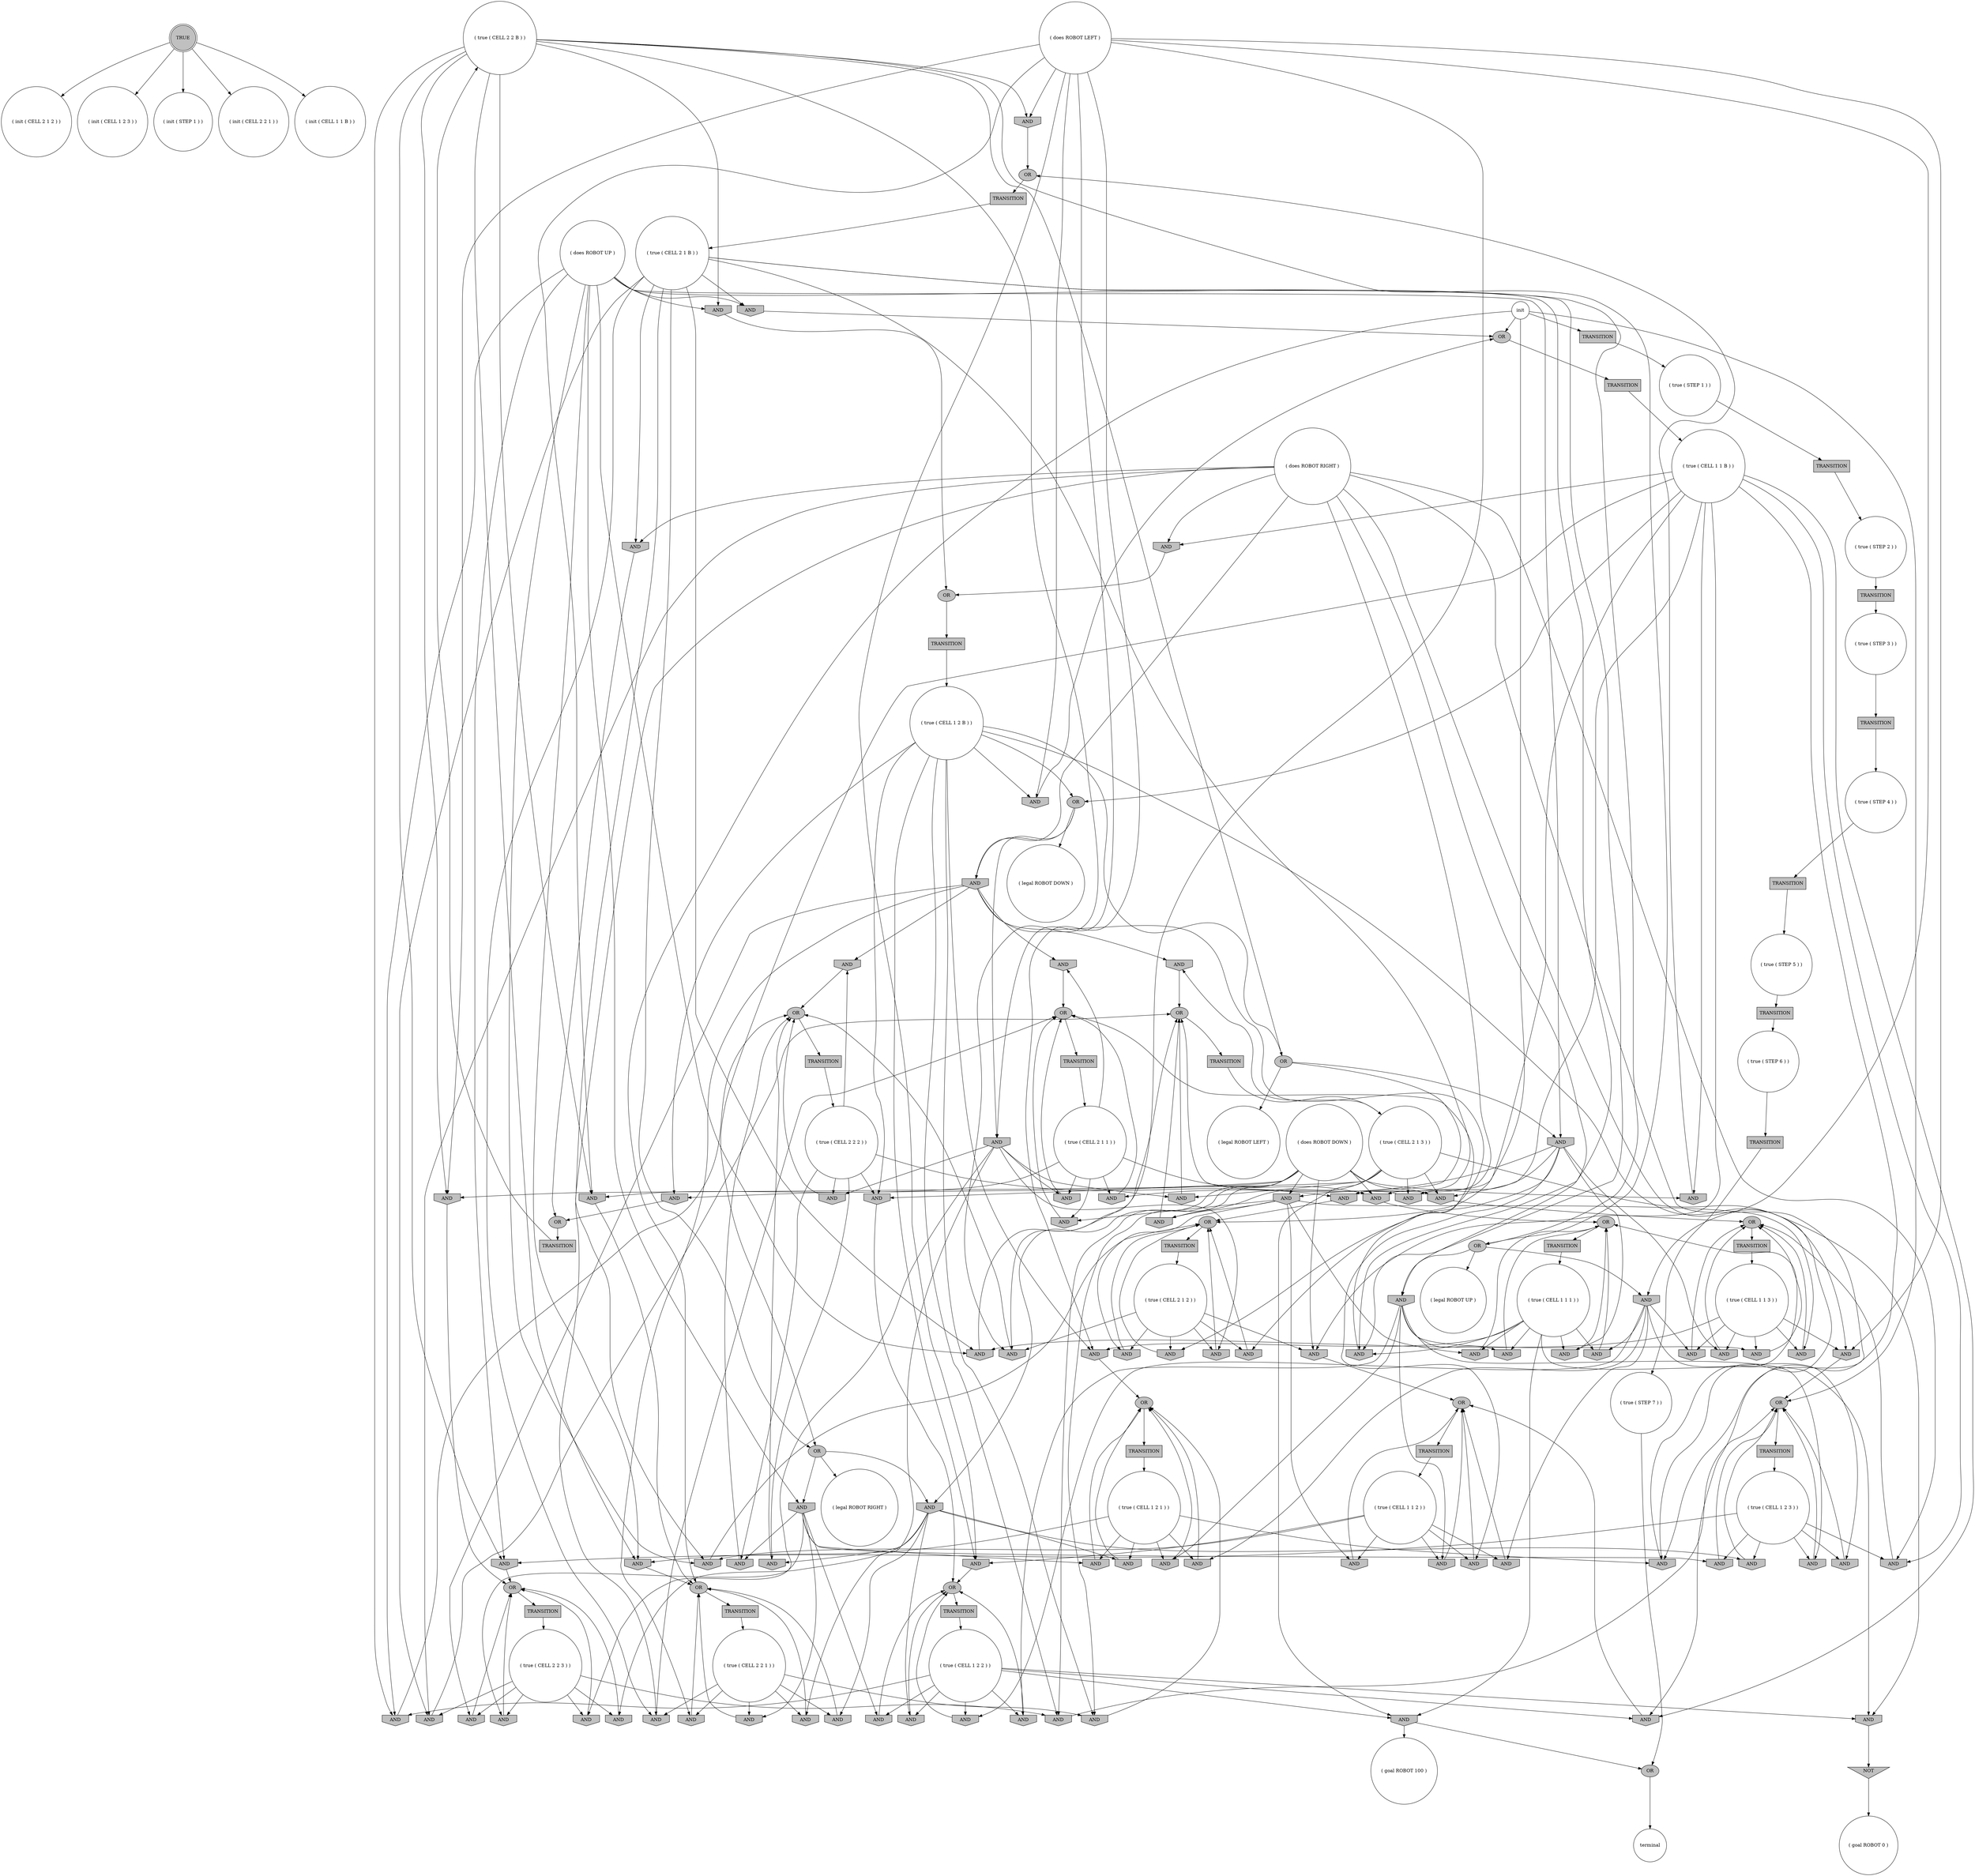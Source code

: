 digraph propNet
{
	"@7c44c1ad"[shape=circle, style= filled, fillcolor=white, label="( init ( CELL 2 1 2 ) )"]; 
	"@1c39e03b"[shape=ellipse, style= filled, fillcolor=grey, label="OR"]; "@1c39e03b"->"@19daf980"; "@1c39e03b"->"@58a7075b"; "@1c39e03b"->"@59bf8ce0"; 
	"@74faba27"[shape=circle, style= filled, fillcolor=white, label="( legal ROBOT UP )"]; 
	"@21b4406c"[shape=invhouse, style= filled, fillcolor=grey, label="AND"]; "@21b4406c"->"@4f7e9482"; 
	"@44fdd771"[shape=circle, style= filled, fillcolor=white, label="( does ROBOT RIGHT )"]; "@44fdd771"->"@27509e78"; "@44fdd771"->"@56343983"; "@44fdd771"->"@166c2b98"; "@44fdd771"->"@366a1b79"; "@44fdd771"->"@526b9ccc"; "@44fdd771"->"@58a7075b"; "@44fdd771"->"@324c860f"; "@44fdd771"->"@11b886b7"; "@44fdd771"->"@2885432f"; "@44fdd771"->"@4b0aa085"; 
	"@758de09"[shape=circle, style= filled, fillcolor=white, label="( true ( CELL 1 1 2 ) )"]; "@758de09"->"@6dce5d71"; "@758de09"->"@5b56e233"; "@758de09"->"@7f2b74e9"; "@758de09"->"@2b0c6560"; "@758de09"->"@7371c310"; "@758de09"->"@344865c9"; 
	"@52f78f57"[shape=invhouse, style= filled, fillcolor=grey, label="AND"]; "@52f78f57"->"@d11356e"; 
	"@4c1a5bae"[shape=invhouse, style= filled, fillcolor=grey, label="AND"]; "@4c1a5bae"->"@d11356e"; 
	"@7ca315d2"[shape=invhouse, style= filled, fillcolor=grey, label="AND"]; "@7ca315d2"->"@55173ad3"; 
	"@38e89c2c"[shape=invhouse, style= filled, fillcolor=grey, label="AND"]; "@38e89c2c"->"@3b71e462"; 
	"@19aff756"[shape=invhouse, style= filled, fillcolor=grey, label="AND"]; "@19aff756"->"@4c1ebbf"; 
	"@4699218d"[shape=invhouse, style= filled, fillcolor=grey, label="AND"]; "@4699218d"->"@6905a341"; 
	"@7848d29a"[shape=ellipse, style= filled, fillcolor=grey, label="OR"]; "@7848d29a"->"@3dd414d5"; "@7848d29a"->"@74faba27"; "@7848d29a"->"@324c860f"; 
	"@1b6ecc30"[shape=circle, style= filled, fillcolor=white, label="( goal ROBOT 100 )"]; 
	"@f9bca3f"[shape=box, style= filled, fillcolor=grey, label="TRANSITION"]; "@f9bca3f"->"@89c9ec7"; 
	"@8f7a71b"[shape=box, style= filled, fillcolor=grey, label="TRANSITION"]; "@8f7a71b"->"@487793db"; 
	"@6dce5d71"[shape=invhouse, style= filled, fillcolor=grey, label="AND"]; "@6dce5d71"->"@3248fc6b"; 
	"@71307e5f"[shape=invhouse, style= filled, fillcolor=grey, label="AND"]; "@71307e5f"->"@55173ad3"; 
	"@27509e78"[shape=invhouse, style= filled, fillcolor=grey, label="AND"]; "@27509e78"->"@121a412b"; 
	"@5e0cad73"[shape=invhouse, style= filled, fillcolor=grey, label="AND"]; "@5e0cad73"->"@2861e0c4"; 
	"@28bdcdc2"[shape=box, style= filled, fillcolor=grey, label="TRANSITION"]; "@28bdcdc2"->"@634bd4eb"; 
	"@7ee53f21"[shape=invhouse, style= filled, fillcolor=grey, label="AND"]; "@7ee53f21"->"@6905a341"; 
	"@3afbe236"[shape=box, style= filled, fillcolor=grey, label="TRANSITION"]; "@3afbe236"->"@3665fc0e"; 
	"@1c9e50cd"[shape=doublecircle, style= filled, fillcolor=grey, label="TRUE"]; "@1c9e50cd"->"@6078498"; "@1c9e50cd"->"@7c44c1ad"; "@1c9e50cd"->"@1d3e3a05"; "@1c9e50cd"->"@38f94b03"; "@1c9e50cd"->"@57921a3f"; 
	"@2c824b9a"[shape=invhouse, style= filled, fillcolor=grey, label="AND"]; "@2c824b9a"->"@d11356e"; 
	"@51196da"[shape=invhouse, style= filled, fillcolor=grey, label="AND"]; "@51196da"->"@6905a341"; 
	"@44483faa"[shape=invhouse, style= filled, fillcolor=grey, label="AND"]; "@44483faa"->"@4f7e9482"; 
	"@166c2b98"[shape=invhouse, style= filled, fillcolor=grey, label="AND"]; "@166c2b98"->"@2861e0c4"; 
	"@15a27b54"[shape=box, style= filled, fillcolor=grey, label="TRANSITION"]; "@15a27b54"->"@3d104456"; 
	"@344865c9"[shape=invhouse, style= filled, fillcolor=grey, label="AND"]; "@344865c9"->"@2c1833d5"; 
	"@2bea9c24"[shape=invhouse, style= filled, fillcolor=grey, label="AND"]; "@2bea9c24"->"@6905a341"; 
	"@a90eb7d"[shape=circle, style= filled, fillcolor=white, label="( true ( CELL 2 1 B ) )"]; "@a90eb7d"->"@6dce5d71"; "@a90eb7d"->"@3d59bb64"; "@a90eb7d"->"@76b74c94"; "@a90eb7d"->"@42479576"; "@a90eb7d"->"@44483faa"; "@a90eb7d"->"@27509e78"; "@a90eb7d"->"@166c2b98"; "@a90eb7d"->"@7848d29a"; "@a90eb7d"->"@11b886b7"; "@a90eb7d"->"@4b0aa085"; 
	"@dc45b95"[shape=invhouse, style= filled, fillcolor=grey, label="AND"]; "@dc45b95"->"@234e13e7"; 
	"@10e88aac"[shape=invhouse, style= filled, fillcolor=grey, label="AND"]; "@10e88aac"->"@55173ad3"; 
	"@198cc898"[shape=invhouse, style= filled, fillcolor=grey, label="AND"]; "@198cc898"->"@3b71e462"; 
	"@4c64f1a9"[shape=invhouse, style= filled, fillcolor=grey, label="AND"]; "@4c64f1a9"->"@55173ad3"; 
	"@6ec0657a"[shape=box, style= filled, fillcolor=grey, label="TRANSITION"]; "@6ec0657a"->"@5d0a1b24"; 
	"@32217c29"[shape=invhouse, style= filled, fillcolor=grey, label="AND"]; "@32217c29"->"@3efa3e05"; 
	"@3989224"[shape=box, style= filled, fillcolor=grey, label="TRANSITION"]; "@3989224"->"@60806ff1"; 
	"@1e31824a"[shape=circle, style= filled, fillcolor=white, label="( true ( CELL 2 1 1 ) )"]; "@1e31824a"->"@2c824b9a"; "@1e31824a"->"@47b6a606"; "@1e31824a"->"@51196da"; "@1e31824a"->"@30000e9a"; "@1e31824a"->"@5e0cad73"; "@1e31824a"->"@190728ba"; 
	"@17f52776"[shape=ellipse, style= filled, fillcolor=grey, label="OR"]; "@17f52776"->"@d49171"; 
	"@9aed039"[shape=circle, style= filled, fillcolor=white, label="( true ( CELL 1 1 B ) )"]; "@9aed039"->"@76b74c94"; "@9aed039"->"@2c824b9a"; "@9aed039"->"@1c39e03b"; "@9aed039"->"@56343983"; "@9aed039"->"@53b9cb54"; "@9aed039"->"@366a1b79"; "@9aed039"->"@526b9ccc"; "@9aed039"->"@5272bd7c"; "@9aed039"->"@2885432f"; "@9aed039"->"@55379dff"; 
	"@19466564"[shape=box, style= filled, fillcolor=grey, label="TRANSITION"]; "@19466564"->"@a90eb7d"; 
	"@2c1833d5"[shape=ellipse, style= filled, fillcolor=grey, label="OR"]; "@2c1833d5"->"@5caa9532"; 
	"@4b1bf9de"[shape=invhouse, style= filled, fillcolor=grey, label="AND"]; "@4b1bf9de"->"@55173ad3"; 
	"@e68fb00"[shape=invhouse, style= filled, fillcolor=grey, label="AND"]; "@e68fb00"->"@3248fc6b"; 
	"@4c1479ba"[shape=circle, style= filled, fillcolor=white, label="( true ( STEP 1 ) )"]; "@4c1479ba"->"@f9bca3f"; 
	"@4db20b84"[shape=invhouse, style= filled, fillcolor=grey, label="AND"]; "@4db20b84"->"@4c1ebbf"; 
	"@34cf1067"[shape=invhouse, style= filled, fillcolor=grey, label="AND"]; "@34cf1067"->"@1bb1883f"; 
	"@29ceabdb"[shape=ellipse, style= filled, fillcolor=grey, label="OR"]; "@29ceabdb"->"@33443d"; 
	"@55b3ee97"[shape=box, style= filled, fillcolor=grey, label="TRANSITION"]; "@55b3ee97"->"@4c1479ba"; 
	"@23bc5572"[shape=invhouse, style= filled, fillcolor=grey, label="AND"]; "@23bc5572"->"@3248fc6b"; 
	"@29572717"[shape=circle, style= filled, fillcolor=white, label="( true ( STEP 7 ) )"]; "@29572717"->"@4a5a74a7"; 
	"@33c76a15"[shape=box, style= filled, fillcolor=grey, label="TRANSITION"]; "@33c76a15"->"@29572717"; 
	"@47a034e7"[shape=circle, style= filled, fillcolor=white, label="( true ( STEP 5 ) )"]; "@47a034e7"->"@8f7a71b"; 
	"@4f7b2dbf"[shape=invhouse, style= filled, fillcolor=grey, label="AND"]; "@4f7b2dbf"->"@1bb1883f"; 
	"@1dc986e2"[shape=circle, style= filled, fillcolor=white, label="( true ( STEP 4 ) )"]; "@1dc986e2"->"@46603295"; 
	"@2eb9f428"[shape=invhouse, style= filled, fillcolor=grey, label="AND"]; "@2eb9f428"->"@671a443f"; "@2eb9f428"->"@5b56e233"; "@2eb9f428"->"@47b6a606"; "@2eb9f428"->"@65c90a26"; "@2eb9f428"->"@d6a5d3b"; "@2eb9f428"->"@170282ca"; 
	"@671a443f"[shape=invhouse, style= filled, fillcolor=grey, label="AND"]; "@671a443f"->"@234e13e7"; 
	"@2d978886"[shape=invhouse, style= filled, fillcolor=grey, label="AND"]; "@2d978886"->"@5a38d2d8"; 
	"@5e4ed2e4"[shape=box, style= filled, fillcolor=grey, label="TRANSITION"]; "@5e4ed2e4"->"@68b88272"; 
	"@7f2b74e9"[shape=invhouse, style= filled, fillcolor=grey, label="AND"]; "@7f2b74e9"->"@2c1833d5"; 
	"@6905a341"[shape=ellipse, style= filled, fillcolor=grey, label="OR"]; "@6905a341"->"@3989224"; 
	"@c8b01c8"[shape=invhouse, style= filled, fillcolor=grey, label="AND"]; "@c8b01c8"->"@234e13e7"; 
	"@324c860f"[shape=invhouse, style= filled, fillcolor=grey, label="AND"]; "@324c860f"->"@dc45b95"; "@324c860f"->"@6be61f2c"; "@324c860f"->"@30d01101"; "@324c860f"->"@7f2b74e9"; "@324c860f"->"@52f78f57"; "@324c860f"->"@13acaabd"; 
	"@2dd52fd4"[shape=box, style= filled, fillcolor=grey, label="TRANSITION"]; "@2dd52fd4"->"@74d62bff"; 
	"@76b74c94"[shape=ellipse, style= filled, fillcolor=grey, label="OR"]; "@76b74c94"->"@81286b1"; "@76b74c94"->"@38fdc2b"; "@76b74c94"->"@2ea3cba9"; 
	"@6be61f2c"[shape=invhouse, style= filled, fillcolor=grey, label="AND"]; "@6be61f2c"->"@3b71e462"; 
	"@30d01101"[shape=invhouse, style= filled, fillcolor=grey, label="AND"]; "@30d01101"->"@4c1ebbf"; 
	"@55173ad3"[shape=ellipse, style= filled, fillcolor=grey, label="OR"]; "@55173ad3"->"@7371ece"; 
	"@6d7856e3"[shape=circle, style= filled, fillcolor=white, label="( does ROBOT LEFT )"]; "@6d7856e3"->"@51196da"; "@6d7856e3"->"@4f7b2dbf"; "@6d7856e3"->"@59bf8ce0"; "@6d7856e3"->"@4b5574d"; "@6d7856e3"->"@7371c310"; "@6d7856e3"->"@12d9b1cd"; "@6d7856e3"->"@32217c29"; "@6d7856e3"->"@3dd414d5"; "@6d7856e3"->"@28207f19"; "@6d7856e3"->"@7ca315d2"; 
	"@3d104456"[shape=circle, style= filled, fillcolor=white, label="( true ( CELL 2 1 3 ) )"]; "@3d104456"->"@21b4406c"; "@3d104456"->"@65c90a26"; "@3d104456"->"@12d9b1cd"; "@3d104456"->"@5cbc26e1"; "@3d104456"->"@5272bd7c"; "@3d104456"->"@31f650e6"; "@3d104456"->"@4674b826"; "@3d104456"->"@64fbf067"; 
	"@3efa3e05"[shape=ellipse, style= filled, fillcolor=grey, label="OR"]; "@3efa3e05"->"@19466564"; 
	"@45f95b0d"[shape=circle, style= filled, fillcolor=white, label="( true ( CELL 2 2 2 ) )"]; "@45f95b0d"->"@ce9d475"; "@45f95b0d"->"@10e88aac"; "@45f95b0d"->"@4b1bf9de"; "@45f95b0d"->"@4c64f1a9"; "@45f95b0d"->"@46469d2e"; "@45f95b0d"->"@11b886b7"; 
	"@31f650e6"[shape=invhouse, style= filled, fillcolor=grey, label="AND"]; "@31f650e6"->"@4f7e9482"; 
	"@57921a3f"[shape=circle, style= filled, fillcolor=white, label="( init ( CELL 1 1 B ) )"]; 
	"@d49171"[shape=box, style= filled, fillcolor=grey, label="TRANSITION"]; "@d49171"->"@9aed039"; 
	"@89c9ec7"[shape=circle, style= filled, fillcolor=white, label="( true ( STEP 2 ) )"]; "@89c9ec7"->"@2dd52fd4"; 
	"@2861e0c4"[shape=ellipse, style= filled, fillcolor=grey, label="OR"]; "@2861e0c4"->"@43293525"; 
	"@aa9d1ac"[shape=invhouse, style= filled, fillcolor=grey, label="AND"]; "@aa9d1ac"->"@6905a341"; 
	"@4c1ebbf"[shape=ellipse, style= filled, fillcolor=grey, label="OR"]; "@4c1ebbf"->"@450f9073"; 
	"@a333509"[shape=circle, style= filled, fillcolor=white, label="( legal ROBOT LEFT )"]; 
	"@11b886b7"[shape=invhouse, style= filled, fillcolor=grey, label="AND"]; "@11b886b7"->"@3248fc6b"; 
	"@3ab65057"[shape=invhouse, style= filled, fillcolor=grey, label="AND"]; "@3ab65057"->"@d11356e"; 
	"@56343983"[shape=invhouse, style= filled, fillcolor=grey, label="AND"]; "@56343983"->"@2c1833d5"; 
	"@38f94b03"[shape=circle, style= filled, fillcolor=white, label="( init ( CELL 2 2 1 ) )"]; 
	"@32e1b74e"[shape=invhouse, style= filled, fillcolor=grey, label="AND"]; "@32e1b74e"->"@5a38d2d8"; 
	"@11bde071"[shape=invhouse, style= filled, fillcolor=grey, label="AND"]; "@11bde071"->"@1bb1883f"; 
	"@d6a5d3b"[shape=invhouse, style= filled, fillcolor=grey, label="AND"]; "@d6a5d3b"->"@d11356e"; 
	"@5567ba95"[shape=invhouse, style= filled, fillcolor=grey, label="AND"]; "@5567ba95"->"@234e13e7"; 
	"@4ad422bd"[shape=circle, style= filled, fillcolor=white, label="( does ROBOT DOWN )"]; "@4ad422bd"->"@2c824b9a"; "@4ad422bd"->"@53b9cb54"; "@4ad422bd"->"@62cde898"; "@4ad422bd"->"@46469d2e"; "@4ad422bd"->"@2ea3cba9"; "@4ad422bd"->"@2eb9f428"; "@4ad422bd"->"@3ab19451"; "@4ad422bd"->"@5272bd7c"; "@4ad422bd"->"@38e89c2c"; "@4ad422bd"->"@55379dff"; 
	"@55379dff"[shape=invhouse, style= filled, fillcolor=grey, label="AND"]; "@55379dff"->"@2c1833d5"; 
	"@2885432f"[shape=invhouse, style= filled, fillcolor=grey, label="AND"]; "@2885432f"->"@29ceabdb"; 
	"@6078498"[shape=circle, style= filled, fillcolor=white, label="( init ( CELL 1 2 3 ) )"]; 
	"@487793db"[shape=circle, style= filled, fillcolor=white, label="( true ( STEP 6 ) )"]; "@487793db"->"@33c76a15"; 
	"@46469d2e"[shape=invhouse, style= filled, fillcolor=grey, label="AND"]; "@46469d2e"->"@4c1ebbf"; 
	"@4674b826"[shape=invhouse, style= filled, fillcolor=grey, label="AND"]; "@4674b826"->"@4a5a74a7"; "@4674b826"->"@1b6ecc30"; 
	"@2ea3cba9"[shape=invhouse, style= filled, fillcolor=grey, label="AND"]; "@2ea3cba9"->"@4db20b84"; "@2ea3cba9"->"@2bea9c24"; "@2ea3cba9"->"@4b1bf9de"; "@2ea3cba9"->"@34cf1067"; "@2ea3cba9"->"@32e1b74e"; "@2ea3cba9"->"@7eb03b9a"; 
	"@74d62bff"[shape=circle, style= filled, fillcolor=white, label="( true ( STEP 3 ) )"]; "@74d62bff"->"@39f52df3"; 
	"@42479576"[shape=invhouse, style= filled, fillcolor=grey, label="AND"]; "@42479576"->"@17f52776"; 
	"@61a79e53"[shape=invhouse, style= filled, fillcolor=grey, label="AND"]; "@61a79e53"->"@5a38d2d8"; 
	"@449cad57"[shape=invtriangle, style= filled, fillcolor=grey, label="NOT"]; "@449cad57"->"@214cdc95"; 
	"@d7e7321"[shape=invhouse, style= filled, fillcolor=grey, label="AND"]; "@d7e7321"->"@5a38d2d8"; 
	"@3df55c95"[shape=invhouse, style= filled, fillcolor=grey, label="AND"]; "@3df55c95"->"@c8b01c8"; "@3df55c95"->"@2b0c6560"; "@3df55c95"->"@4c1a5bae"; "@3df55c95"->"@31f650e6"; "@3df55c95"->"@5e0cad73"; "@3df55c95"->"@23bc5572"; 
	"@450f9073"[shape=box, style= filled, fillcolor=grey, label="TRANSITION"]; "@450f9073"->"@1ea27a60"; 
	"@3d59bb64"[shape=invhouse, style= filled, fillcolor=grey, label="AND"]; "@3d59bb64"->"@2861e0c4"; 
	"@19daf980"[shape=circle, style= filled, fillcolor=white, label="( legal ROBOT DOWN )"]; 
	"@60806ff1"[shape=circle, style= filled, fillcolor=white, label="( true ( CELL 2 2 1 ) )"]; "@60806ff1"->"@2bea9c24"; "@60806ff1"->"@781d1d55"; "@60806ff1"->"@3ab19451"; "@60806ff1"->"@166c2b98"; "@60806ff1"->"@7ee53f21"; "@60806ff1"->"@4699218d"; 
	"@4f7e9482"[shape=ellipse, style= filled, fillcolor=grey, label="OR"]; "@4f7e9482"->"@15a27b54"; 
	"@234e13e7"[shape=ellipse, style= filled, fillcolor=grey, label="OR"]; "@234e13e7"->"@28bdcdc2"; 
	"@5d0a1b24"[shape=circle, style= filled, fillcolor=white, label="( true ( CELL 2 2 B ) )"]; "@5d0a1b24"->"@51196da"; "@5d0a1b24"->"@52beb78e"; "@5d0a1b24"->"@7848d29a"; "@5d0a1b24"->"@aa9d1ac"; "@5d0a1b24"->"@12d9b1cd"; "@5d0a1b24"->"@32217c29"; "@5d0a1b24"->"@d7e7321"; "@5d0a1b24"->"@7ca315d2"; "@5d0a1b24"->"@71307e5f"; "@5d0a1b24"->"@41943c9b"; 
	"@2f6529e4"[shape=circle, style= filled, fillcolor=white, label="( true ( CELL 2 2 3 ) )"]; "@2f6529e4"->"@2d978886"; "@2f6529e4"->"@61a79e53"; "@2f6529e4"->"@32e1b74e"; "@2f6529e4"->"@6c120b78"; "@2f6529e4"->"@38e89c2c"; "@2f6529e4"->"@4b0aa085"; 
	"@d11356e"[shape=ellipse, style= filled, fillcolor=grey, label="OR"]; "@d11356e"->"@3cfaf61a"; 
	"@47b6a606"[shape=invhouse, style= filled, fillcolor=grey, label="AND"]; "@47b6a606"->"@2861e0c4"; 
	"@71213644"[shape=circle, style= filled, fillcolor=white, label="init"]; "@71213644"->"@3b71e462"; "@71213644"->"@6905a341"; "@71213644"->"@3248fc6b"; "@71213644"->"@17f52776"; "@71213644"->"@55b3ee97"; 
	"@58a7075b"[shape=invhouse, style= filled, fillcolor=grey, label="AND"]; "@58a7075b"->"@5dbe43af"; "@58a7075b"->"@10e88aac"; "@58a7075b"->"@781d1d55"; "@58a7075b"->"@6c120b78"; "@58a7075b"->"@64fbf067"; "@58a7075b"->"@190728ba"; 
	"@5caa9532"[shape=box, style= filled, fillcolor=grey, label="TRANSITION"]; "@5caa9532"->"@758de09"; 
	"@65c90a26"[shape=invhouse, style= filled, fillcolor=grey, label="AND"]; "@65c90a26"->"@4f7e9482"; 
	"@53b9cb54"[shape=invhouse, style= filled, fillcolor=grey, label="AND"]; "@53b9cb54"->"@3efa3e05"; 
	"@170282ca"[shape=invhouse, style= filled, fillcolor=grey, label="AND"]; "@170282ca"->"@3248fc6b"; 
	"@39f52df3"[shape=box, style= filled, fillcolor=grey, label="TRANSITION"]; "@39f52df3"->"@1dc986e2"; 
	"@5a38d2d8"[shape=ellipse, style= filled, fillcolor=grey, label="OR"]; "@5a38d2d8"->"@5598f84b"; 
	"@4a5a74a7"[shape=ellipse, style= filled, fillcolor=grey, label="OR"]; "@4a5a74a7"->"@78a0a613"; 
	"@3ab19451"[shape=invhouse, style= filled, fillcolor=grey, label="AND"]; "@3ab19451"->"@1bb1883f"; 
	"@30000e9a"[shape=invhouse, style= filled, fillcolor=grey, label="AND"]; "@30000e9a"->"@2861e0c4"; 
	"@46603295"[shape=box, style= filled, fillcolor=grey, label="TRANSITION"]; "@46603295"->"@47a034e7"; 
	"@5b56e233"[shape=invhouse, style= filled, fillcolor=grey, label="AND"]; "@5b56e233"->"@2c1833d5"; 
	"@3b71e462"[shape=ellipse, style= filled, fillcolor=grey, label="OR"]; "@3b71e462"->"@5e4ed2e4"; 
	"@1d3e3a05"[shape=circle, style= filled, fillcolor=white, label="( init ( STEP 1 ) )"]; 
	"@81286b1"[shape=circle, style= filled, fillcolor=white, label="( legal ROBOT RIGHT )"]; 
	"@6965520d"[shape=invhouse, style= filled, fillcolor=grey, label="AND"]; "@6965520d"->"@4c1ebbf"; 
	"@38fdc2b"[shape=invhouse, style= filled, fillcolor=grey, label="AND"]; "@38fdc2b"->"@198cc898"; "@38fdc2b"->"@4c64f1a9"; "@38fdc2b"->"@61a79e53"; "@38fdc2b"->"@19aff756"; "@38fdc2b"->"@7ee53f21"; "@38fdc2b"->"@2567a34e"; 
	"@5dbe43af"[shape=invhouse, style= filled, fillcolor=grey, label="AND"]; "@5dbe43af"->"@3248fc6b"; 
	"@121a412b"[shape=ellipse, style= filled, fillcolor=grey, label="OR"]; "@121a412b"->"@6ec0657a"; 
	"@3dd414d5"[shape=invhouse, style= filled, fillcolor=grey, label="AND"]; "@3dd414d5"->"@5567ba95"; "@3dd414d5"->"@3ab65057"; "@3dd414d5"->"@6965520d"; "@3dd414d5"->"@11bde071"; "@3dd414d5"->"@344865c9"; "@3dd414d5"->"@4c1dea0f"; 
	"@13acaabd"[shape=invhouse, style= filled, fillcolor=grey, label="AND"]; "@13acaabd"->"@1bb1883f"; 
	"@214cdc95"[shape=circle, style= filled, fillcolor=white, label="( goal ROBOT 0 )"]; 
	"@78a0a613"[shape=circle, style= filled, fillcolor=white, label="terminal"]; 
	"@64fbf067"[shape=invhouse, style= filled, fillcolor=grey, label="AND"]; "@64fbf067"->"@4f7e9482"; 
	"@781d1d55"[shape=invhouse, style= filled, fillcolor=grey, label="AND"]; "@781d1d55"->"@6905a341"; 
	"@59bf8ce0"[shape=invhouse, style= filled, fillcolor=grey, label="AND"]; "@59bf8ce0"->"@ce9d475"; "@59bf8ce0"->"@21b4406c"; "@59bf8ce0"->"@2d978886"; "@59bf8ce0"->"@e68fb00"; "@59bf8ce0"->"@30000e9a"; "@59bf8ce0"->"@4699218d"; 
	"@1ea27a60"[shape=circle, style= filled, fillcolor=white, label="( true ( CELL 1 2 2 ) )"]; "@1ea27a60"->"@4db20b84"; "@1ea27a60"->"@30d01101"; "@1ea27a60"->"@56343983"; "@1ea27a60"->"@5cbc26e1"; "@1ea27a60"->"@6965520d"; "@1ea27a60"->"@19aff756"; "@1ea27a60"->"@71307e5f"; "@1ea27a60"->"@4674b826"; 
	"@3665fc0e"[shape=circle, style= filled, fillcolor=white, label="( true ( CELL 2 1 2 ) )"]; "@3665fc0e"->"@5dbe43af"; "@3665fc0e"->"@e68fb00"; "@3665fc0e"->"@7ca315d2"; "@3665fc0e"->"@170282ca"; "@3665fc0e"->"@23bc5572"; "@3665fc0e"->"@55379dff"; 
	"@12d9b1cd"[shape=invhouse, style= filled, fillcolor=grey, label="AND"]; "@12d9b1cd"->"@5a38d2d8"; 
	"@68b88272"[shape=circle, style= filled, fillcolor=white, label="( true ( CELL 1 2 3 ) )"]; "@68b88272"->"@6be61f2c"; "@68b88272"->"@198cc898"; "@68b88272"->"@366a1b79"; "@68b88272"->"@d7e7321"; "@68b88272"->"@7eb03b9a"; "@68b88272"->"@4c1dea0f"; 
	"@28207f19"[shape=invhouse, style= filled, fillcolor=grey, label="AND"]; "@28207f19"->"@17f52776"; 
	"@5598f84b"[shape=box, style= filled, fillcolor=grey, label="TRANSITION"]; "@5598f84b"->"@2f6529e4"; 
	"@69a597f8"[shape=circle, style= filled, fillcolor=white, label="( does ROBOT UP )"]; "@69a597f8"->"@3d59bb64"; "@69a597f8"->"@44483faa"; "@69a597f8"->"@38fdc2b"; "@69a597f8"->"@6dce5d71"; "@69a597f8"->"@42479576"; "@69a597f8"->"@aa9d1ac"; "@69a597f8"->"@d7e7321"; "@69a597f8"->"@71307e5f"; "@69a597f8"->"@3df55c95"; "@69a597f8"->"@41943c9b"; 
	"@41943c9b"[shape=invhouse, style= filled, fillcolor=grey, label="AND"]; "@41943c9b"->"@29ceabdb"; 
	"@18e5eaed"[shape=circle, style= filled, fillcolor=white, label="( true ( CELL 1 1 1 ) )"]; "@18e5eaed"->"@3ab65057"; "@18e5eaed"->"@3d59bb64"; "@18e5eaed"->"@5cbc26e1"; "@18e5eaed"->"@4f7b2dbf"; "@18e5eaed"->"@52f78f57"; "@18e5eaed"->"@d6a5d3b"; "@18e5eaed"->"@4c1a5bae"; "@18e5eaed"->"@4674b826"; 
	"@366a1b79"[shape=invhouse, style= filled, fillcolor=grey, label="AND"]; "@366a1b79"->"@234e13e7"; 
	"@3cfaf61a"[shape=box, style= filled, fillcolor=grey, label="TRANSITION"]; "@3cfaf61a"->"@18e5eaed"; 
	"@7eb03b9a"[shape=invhouse, style= filled, fillcolor=grey, label="AND"]; "@7eb03b9a"->"@3b71e462"; 
	"@4b5574d"[shape=invhouse, style= filled, fillcolor=grey, label="AND"]; "@4b5574d"->"@3b71e462"; 
	"@ce9d475"[shape=invhouse, style= filled, fillcolor=grey, label="AND"]; "@ce9d475"->"@55173ad3"; 
	"@5cbc26e1"[shape=invhouse, style= filled, fillcolor=grey, label="AND"]; "@5cbc26e1"->"@449cad57"; 
	"@5272bd7c"[shape=invhouse, style= filled, fillcolor=grey, label="AND"]; "@5272bd7c"->"@234e13e7"; 
	"@25c500e5"[shape=box, style= filled, fillcolor=grey, label="TRANSITION"]; "@25c500e5"->"@130478ac"; 
	"@43293525"[shape=box, style= filled, fillcolor=grey, label="TRANSITION"]; "@43293525"->"@1e31824a"; 
	"@190728ba"[shape=invhouse, style= filled, fillcolor=grey, label="AND"]; "@190728ba"->"@2861e0c4"; 
	"@4c1dea0f"[shape=invhouse, style= filled, fillcolor=grey, label="AND"]; "@4c1dea0f"->"@3b71e462"; 
	"@6f2ebdd1"[shape=circle, style= filled, fillcolor=white, label="( true ( CELL 1 2 B ) )"]; "@6f2ebdd1"->"@1c39e03b"; "@6f2ebdd1"->"@4f7b2dbf"; "@6f2ebdd1"->"@52beb78e"; "@6f2ebdd1"->"@62cde898"; "@6f2ebdd1"->"@46469d2e"; "@6f2ebdd1"->"@7371c310"; "@6f2ebdd1"->"@4b5574d"; "@6f2ebdd1"->"@3ab19451"; "@6f2ebdd1"->"@28207f19"; "@6f2ebdd1"->"@38e89c2c"; 
	"@634bd4eb"[shape=circle, style= filled, fillcolor=white, label="( true ( CELL 1 1 3 ) )"]; "@634bd4eb"->"@5567ba95"; "@634bd4eb"->"@dc45b95"; "@634bd4eb"->"@671a443f"; "@634bd4eb"->"@44483faa"; "@634bd4eb"->"@c8b01c8"; "@634bd4eb"->"@4b5574d"; 
	"@62cde898"[shape=invhouse, style= filled, fillcolor=grey, label="AND"]; "@62cde898"->"@121a412b"; 
	"@2b0c6560"[shape=invhouse, style= filled, fillcolor=grey, label="AND"]; "@2b0c6560"->"@2c1833d5"; 
	"@6c120b78"[shape=invhouse, style= filled, fillcolor=grey, label="AND"]; "@6c120b78"->"@5a38d2d8"; 
	"@7371ece"[shape=box, style= filled, fillcolor=grey, label="TRANSITION"]; "@7371ece"->"@45f95b0d"; 
	"@3248fc6b"[shape=ellipse, style= filled, fillcolor=grey, label="OR"]; "@3248fc6b"->"@3afbe236"; 
	"@1bb1883f"[shape=ellipse, style= filled, fillcolor=grey, label="OR"]; "@1bb1883f"->"@25c500e5"; 
	"@130478ac"[shape=circle, style= filled, fillcolor=white, label="( true ( CELL 1 2 1 ) )"]; "@130478ac"->"@aa9d1ac"; "@130478ac"->"@34cf1067"; "@130478ac"->"@526b9ccc"; "@130478ac"->"@11bde071"; "@130478ac"->"@2567a34e"; "@130478ac"->"@13acaabd"; 
	"@526b9ccc"[shape=invhouse, style= filled, fillcolor=grey, label="AND"]; "@526b9ccc"->"@d11356e"; 
	"@52beb78e"[shape=ellipse, style= filled, fillcolor=grey, label="OR"]; "@52beb78e"->"@2eb9f428"; "@52beb78e"->"@a333509"; "@52beb78e"->"@3df55c95"; 
	"@7371c310"[shape=invhouse, style= filled, fillcolor=grey, label="AND"]; "@7371c310"->"@4c1ebbf"; 
	"@33443d"[shape=box, style= filled, fillcolor=grey, label="TRANSITION"]; "@33443d"->"@6f2ebdd1"; 
	"@2567a34e"[shape=invhouse, style= filled, fillcolor=grey, label="AND"]; "@2567a34e"->"@1bb1883f"; 
	"@4b0aa085"[shape=invhouse, style= filled, fillcolor=grey, label="AND"]; "@4b0aa085"->"@4f7e9482"; 
}